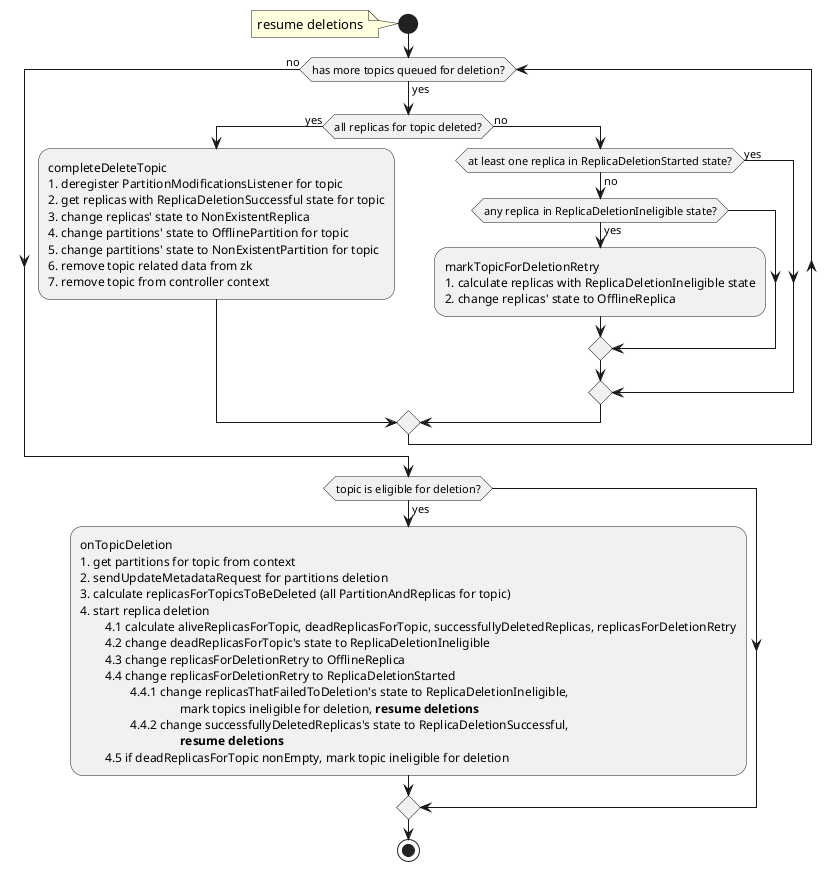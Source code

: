 @startuml
start
note left: resume deletions
while (has more topics queued for deletion?) is (yes)
	if (all replicas for topic deleted?) then (yes)
		:completeDeleteTopic
		1. deregister PartitionModificationsListener for topic
		2. get replicas with ReplicaDeletionSuccessful state for topic
		3. change replicas' state to NonExistentReplica
		4. change partitions' state to OfflinePartition for topic
		5. change partitions' state to NonExistentPartition for topic
		6. remove topic related data from zk
		7. remove topic from controller context;
	else (no)
		if (at least one replica in ReplicaDeletionStarted state?) then (yes)
		else (no)
			if (any replica in ReplicaDeletionIneligible state?) then (yes)
				:markTopicForDeletionRetry
				1. calculate replicas with ReplicaDeletionIneligible state
				2. change replicas' state to OfflineReplica;
			endif
		endif
	endif
endwhile (no)
if (topic is eligible for deletion?) then (yes)
	:onTopicDeletion
	1. get partitions for topic from context 
	2. sendUpdateMetadataRequest for partitions deletion
	3. calculate replicasForTopicsToBeDeleted (all PartitionAndReplicas for topic)
	4. start replica deletion
		4.1 calculate aliveReplicasForTopic, deadReplicasForTopic, successfullyDeletedReplicas, replicasForDeletionRetry
		4.2 change deadReplicasForTopic's state to ReplicaDeletionIneligible
		4.3 change replicasForDeletionRetry to OfflineReplica
		4.4 change replicasForDeletionRetry to ReplicaDeletionStarted
			4.4.1 change replicasThatFailedToDeletion's state to ReplicaDeletionIneligible, 
					mark topics ineligible for deletion, <b>resume deletions</b>
			4.4.2 change successfullyDeletedReplicas's state to ReplicaDeletionSuccessful,
					<b>resume deletions</b>
		4.5 if deadReplicasForTopic nonEmpty, mark topic ineligible for deletion;
endif
stop
@enduml
